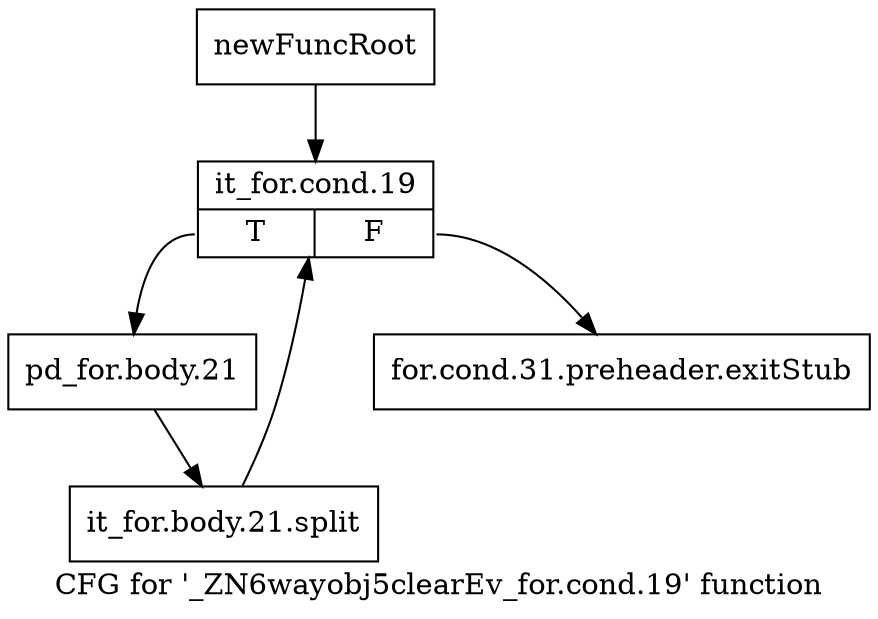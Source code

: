 digraph "CFG for '_ZN6wayobj5clearEv_for.cond.19' function" {
	label="CFG for '_ZN6wayobj5clearEv_for.cond.19' function";

	Node0x247f870 [shape=record,label="{newFuncRoot}"];
	Node0x247f870 -> Node0x247fcb0;
	Node0x247fc60 [shape=record,label="{for.cond.31.preheader.exitStub}"];
	Node0x247fcb0 [shape=record,label="{it_for.cond.19|{<s0>T|<s1>F}}"];
	Node0x247fcb0:s0 -> Node0x247fd00;
	Node0x247fcb0:s1 -> Node0x247fc60;
	Node0x247fd00 [shape=record,label="{pd_for.body.21}"];
	Node0x247fd00 -> Node0x2551e30;
	Node0x2551e30 [shape=record,label="{it_for.body.21.split}"];
	Node0x2551e30 -> Node0x247fcb0;
}
